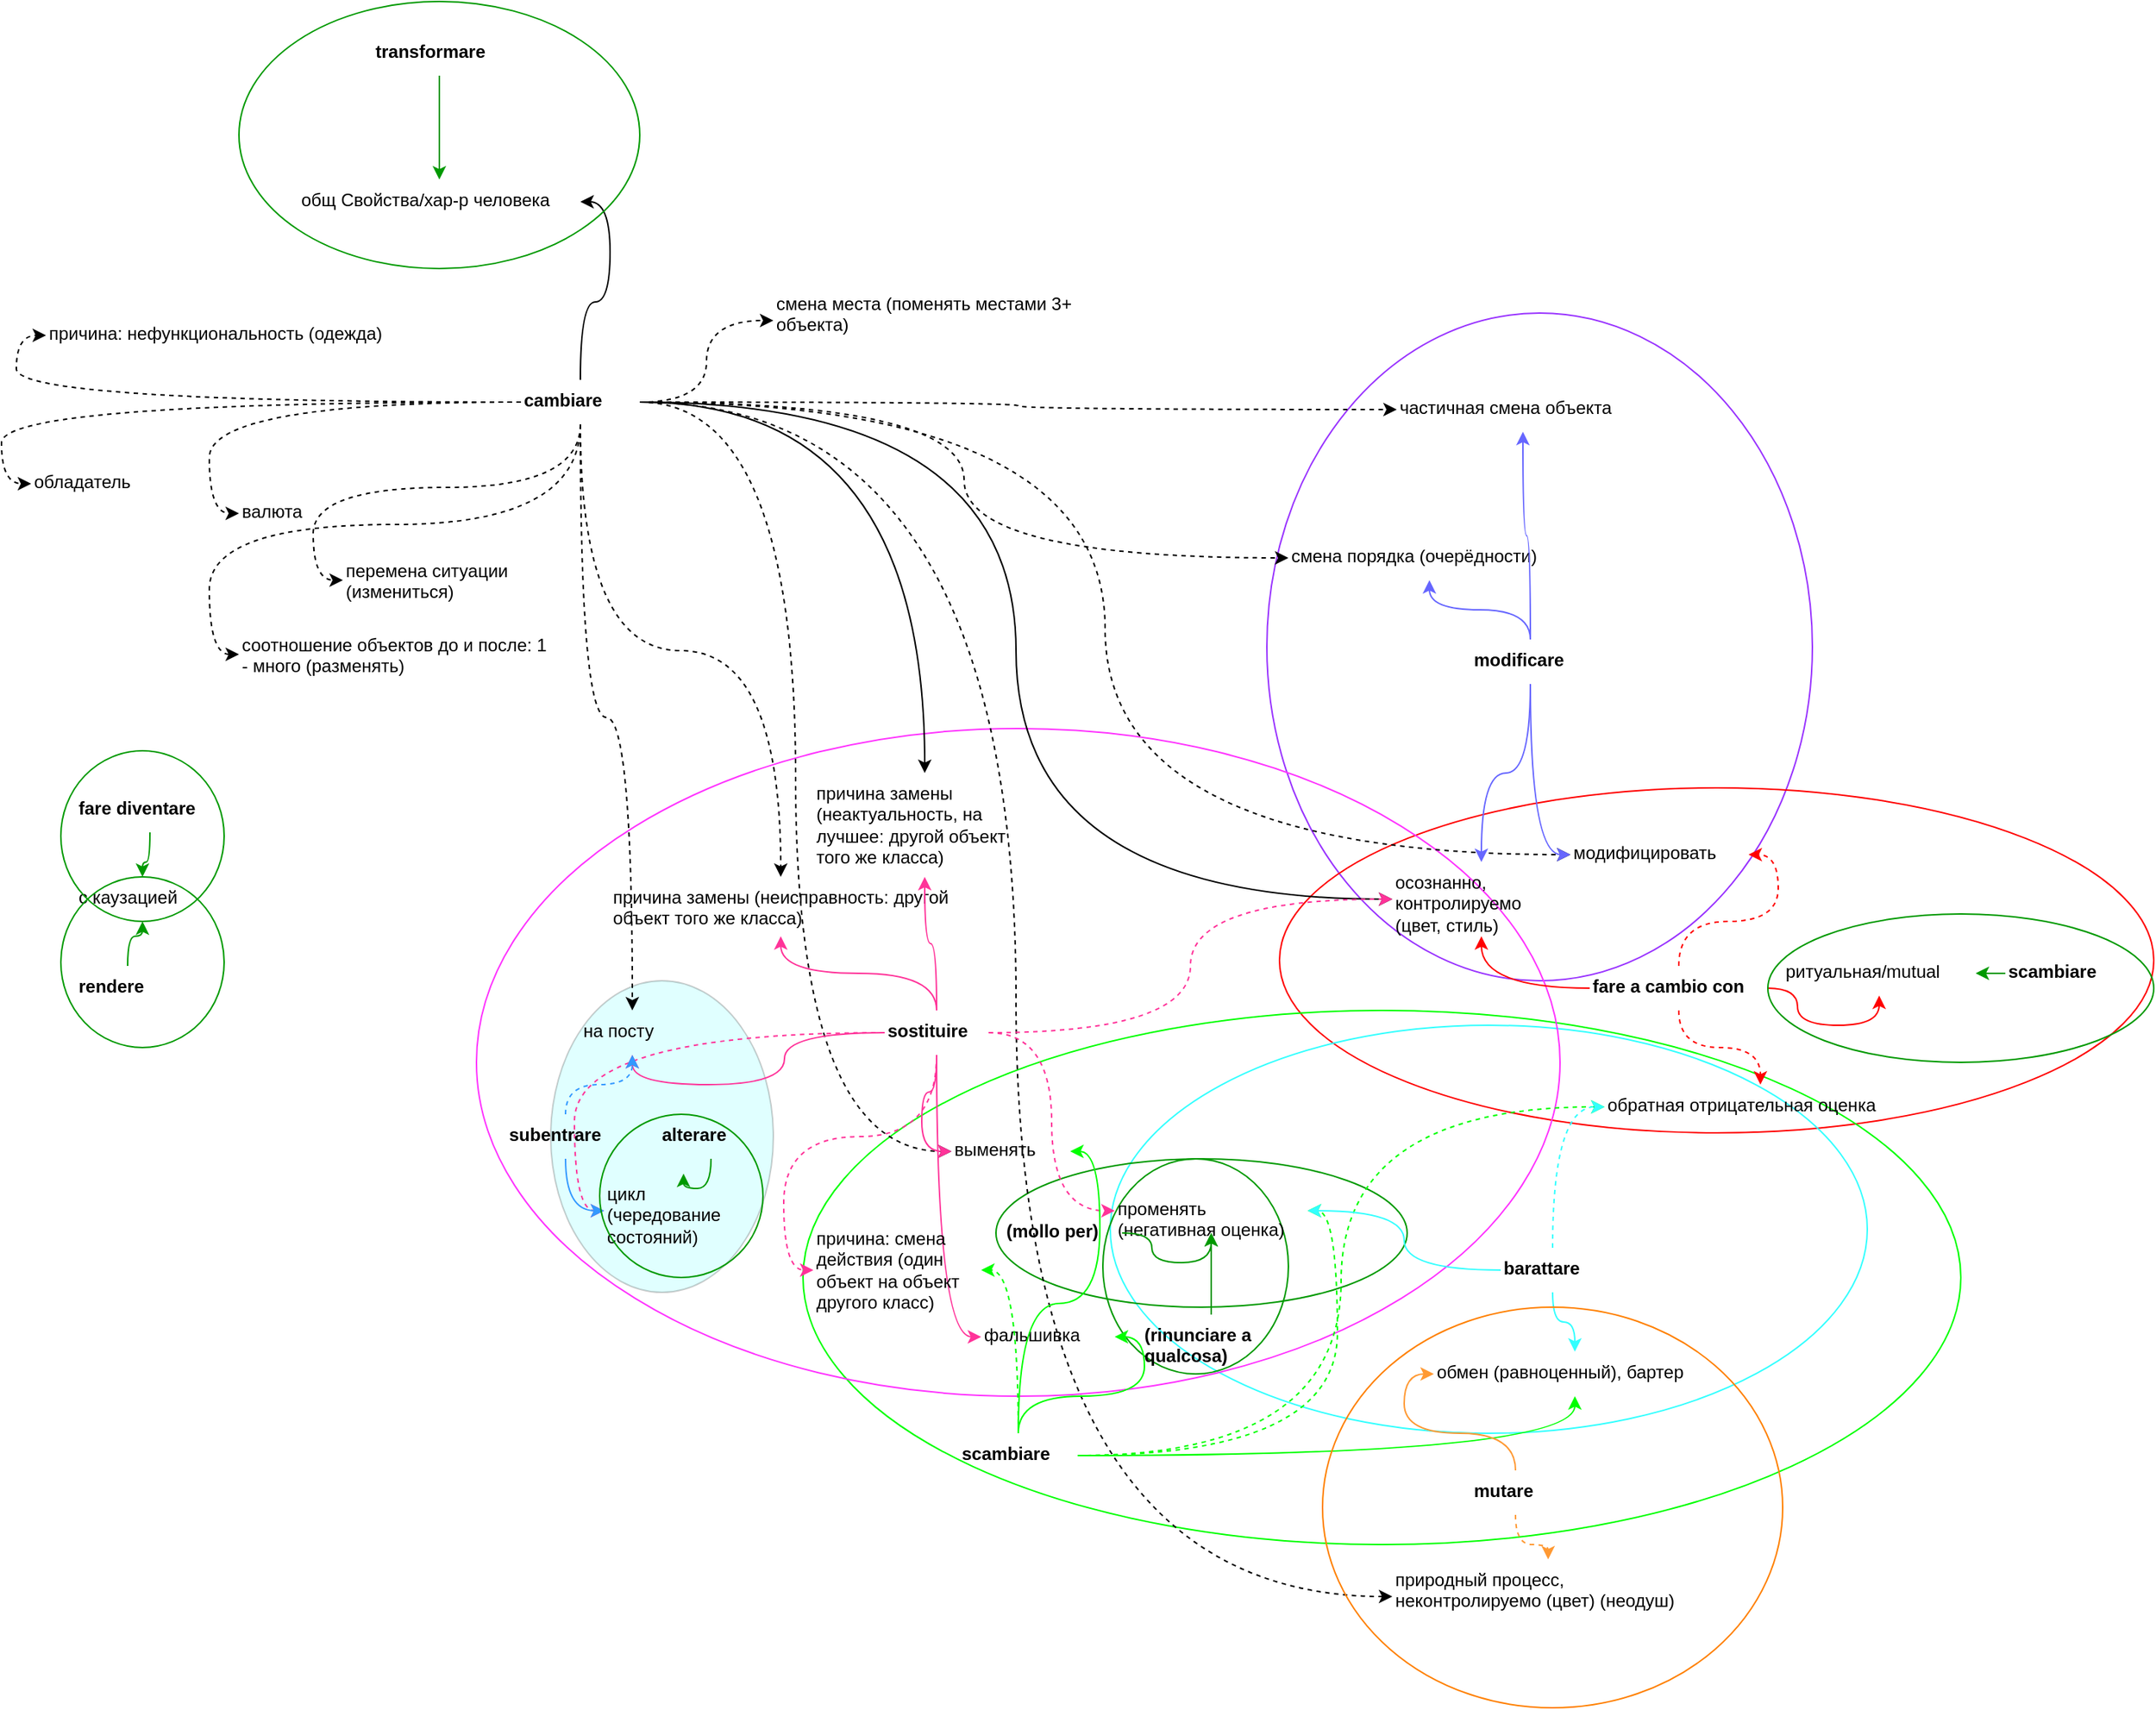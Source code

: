 <mxfile version="14.0.1" type="github">
  <diagram id="5avB22NYIklh6oxHNA8N" name="Page-1">
    <mxGraphModel dx="1038" dy="583" grid="1" gridSize="10" guides="1" tooltips="1" connect="1" arrows="1" fold="1" page="1" pageScale="1" pageWidth="827" pageHeight="1169" math="0" shadow="0">
      <root>
        <mxCell id="0" />
        <mxCell id="1" parent="0" />
        <mxCell id="c9GBp005i5QLF_2-pk8y-133" value="" style="ellipse;whiteSpace=wrap;html=1;strokeWidth=1;fillColor=none;strokeColor=#9933FF;" parent="1" vertex="1">
          <mxGeometry x="932.5" y="270" width="367.5" height="450" as="geometry" />
        </mxCell>
        <mxCell id="c9GBp005i5QLF_2-pk8y-128" value="" style="ellipse;whiteSpace=wrap;html=1;strokeWidth=1;fillColor=none;strokeColor=#FF0000;" parent="1" vertex="1">
          <mxGeometry x="941" y="590" width="589" height="232.5" as="geometry" />
        </mxCell>
        <mxCell id="c9GBp005i5QLF_2-pk8y-122" value="" style="ellipse;whiteSpace=wrap;html=1;fillColor=none;strokeColor=#00FF00;" parent="1" vertex="1">
          <mxGeometry x="620" y="740" width="780" height="360" as="geometry" />
        </mxCell>
        <mxCell id="c9GBp005i5QLF_2-pk8y-126" value="" style="ellipse;whiteSpace=wrap;html=1;strokeWidth=1;fillColor=none;strokeColor=#33FFFF;" parent="1" vertex="1">
          <mxGeometry x="827" y="750" width="510" height="275" as="geometry" />
        </mxCell>
        <mxCell id="c9GBp005i5QLF_2-pk8y-109" value="" style="ellipse;whiteSpace=wrap;html=1;fillColor=none;strokeColor=#FF33FF;" parent="1" vertex="1">
          <mxGeometry x="400" y="550" width="730" height="450" as="geometry" />
        </mxCell>
        <mxCell id="c9GBp005i5QLF_2-pk8y-118" value="" style="ellipse;whiteSpace=wrap;html=1;strokeColor=#009900;strokeWidth=1;fillColor=none;" parent="1" vertex="1">
          <mxGeometry x="822" y="840" width="125" height="145" as="geometry" />
        </mxCell>
        <mxCell id="c9GBp005i5QLF_2-pk8y-117" value="" style="ellipse;whiteSpace=wrap;html=1;strokeColor=#009900;strokeWidth=1;fillColor=none;" parent="1" vertex="1">
          <mxGeometry x="750" y="840" width="277" height="100" as="geometry" />
        </mxCell>
        <mxCell id="c9GBp005i5QLF_2-pk8y-110" value="" style="ellipse;whiteSpace=wrap;html=1;opacity=20;fillColor=#66FFFF;" parent="1" vertex="1">
          <mxGeometry x="450" y="720" width="150" height="210" as="geometry" />
        </mxCell>
        <mxCell id="c9GBp005i5QLF_2-pk8y-5" style="edgeStyle=orthogonalEdgeStyle;rounded=0;orthogonalLoop=1;jettySize=auto;html=1;curved=1;" parent="1" source="c9GBp005i5QLF_2-pk8y-1" target="c9GBp005i5QLF_2-pk8y-3" edge="1">
          <mxGeometry relative="1" as="geometry" />
        </mxCell>
        <mxCell id="c9GBp005i5QLF_2-pk8y-7" style="edgeStyle=orthogonalEdgeStyle;curved=1;rounded=0;orthogonalLoop=1;jettySize=auto;html=1;entryX=0;entryY=0.5;entryDx=0;entryDy=0;" parent="1" source="c9GBp005i5QLF_2-pk8y-1" target="c9GBp005i5QLF_2-pk8y-4" edge="1">
          <mxGeometry relative="1" as="geometry" />
        </mxCell>
        <mxCell id="c9GBp005i5QLF_2-pk8y-8" style="edgeStyle=orthogonalEdgeStyle;curved=1;rounded=0;orthogonalLoop=1;jettySize=auto;html=1;entryX=1;entryY=0.5;entryDx=0;entryDy=0;" parent="1" source="c9GBp005i5QLF_2-pk8y-1" target="c9GBp005i5QLF_2-pk8y-2" edge="1">
          <mxGeometry relative="1" as="geometry" />
        </mxCell>
        <mxCell id="c9GBp005i5QLF_2-pk8y-24" style="edgeStyle=orthogonalEdgeStyle;curved=1;rounded=0;orthogonalLoop=1;jettySize=auto;html=1;entryX=0;entryY=0.5;entryDx=0;entryDy=0;dashed=1;" parent="1" source="c9GBp005i5QLF_2-pk8y-1" target="c9GBp005i5QLF_2-pk8y-10" edge="1">
          <mxGeometry relative="1" as="geometry" />
        </mxCell>
        <mxCell id="c9GBp005i5QLF_2-pk8y-25" style="edgeStyle=orthogonalEdgeStyle;curved=1;rounded=0;orthogonalLoop=1;jettySize=auto;html=1;entryX=0;entryY=0.5;entryDx=0;entryDy=0;dashed=1;" parent="1" source="c9GBp005i5QLF_2-pk8y-1" target="c9GBp005i5QLF_2-pk8y-11" edge="1">
          <mxGeometry relative="1" as="geometry" />
        </mxCell>
        <mxCell id="c9GBp005i5QLF_2-pk8y-26" style="edgeStyle=orthogonalEdgeStyle;curved=1;rounded=0;orthogonalLoop=1;jettySize=auto;html=1;entryX=0;entryY=0.5;entryDx=0;entryDy=0;dashed=1;" parent="1" source="c9GBp005i5QLF_2-pk8y-1" target="c9GBp005i5QLF_2-pk8y-12" edge="1">
          <mxGeometry relative="1" as="geometry" />
        </mxCell>
        <mxCell id="c9GBp005i5QLF_2-pk8y-27" style="edgeStyle=orthogonalEdgeStyle;curved=1;rounded=0;orthogonalLoop=1;jettySize=auto;html=1;entryX=0;entryY=0.5;entryDx=0;entryDy=0;dashed=1;" parent="1" source="c9GBp005i5QLF_2-pk8y-1" target="c9GBp005i5QLF_2-pk8y-13" edge="1">
          <mxGeometry relative="1" as="geometry" />
        </mxCell>
        <mxCell id="c9GBp005i5QLF_2-pk8y-28" style="edgeStyle=orthogonalEdgeStyle;curved=1;rounded=0;orthogonalLoop=1;jettySize=auto;html=1;entryX=0.5;entryY=0;entryDx=0;entryDy=0;dashed=1;" parent="1" source="c9GBp005i5QLF_2-pk8y-1" target="c9GBp005i5QLF_2-pk8y-14" edge="1">
          <mxGeometry relative="1" as="geometry" />
        </mxCell>
        <mxCell id="c9GBp005i5QLF_2-pk8y-29" style="edgeStyle=orthogonalEdgeStyle;curved=1;rounded=0;orthogonalLoop=1;jettySize=auto;html=1;entryX=0;entryY=0.5;entryDx=0;entryDy=0;dashed=1;" parent="1" source="c9GBp005i5QLF_2-pk8y-1" target="c9GBp005i5QLF_2-pk8y-17" edge="1">
          <mxGeometry relative="1" as="geometry" />
        </mxCell>
        <mxCell id="c9GBp005i5QLF_2-pk8y-30" style="edgeStyle=orthogonalEdgeStyle;curved=1;rounded=0;orthogonalLoop=1;jettySize=auto;html=1;entryX=0;entryY=0.5;entryDx=0;entryDy=0;dashed=1;" parent="1" source="c9GBp005i5QLF_2-pk8y-1" target="c9GBp005i5QLF_2-pk8y-16" edge="1">
          <mxGeometry relative="1" as="geometry" />
        </mxCell>
        <mxCell id="c9GBp005i5QLF_2-pk8y-31" style="edgeStyle=orthogonalEdgeStyle;curved=1;rounded=0;orthogonalLoop=1;jettySize=auto;html=1;entryX=0;entryY=0.5;entryDx=0;entryDy=0;dashed=1;" parent="1" source="c9GBp005i5QLF_2-pk8y-1" target="c9GBp005i5QLF_2-pk8y-19" edge="1">
          <mxGeometry relative="1" as="geometry" />
        </mxCell>
        <mxCell id="c9GBp005i5QLF_2-pk8y-32" style="edgeStyle=orthogonalEdgeStyle;curved=1;rounded=0;orthogonalLoop=1;jettySize=auto;html=1;entryX=0;entryY=0.5;entryDx=0;entryDy=0;dashed=1;" parent="1" source="c9GBp005i5QLF_2-pk8y-1" target="c9GBp005i5QLF_2-pk8y-18" edge="1">
          <mxGeometry relative="1" as="geometry" />
        </mxCell>
        <mxCell id="c9GBp005i5QLF_2-pk8y-34" style="edgeStyle=orthogonalEdgeStyle;curved=1;rounded=0;orthogonalLoop=1;jettySize=auto;html=1;entryX=0;entryY=0.5;entryDx=0;entryDy=0;dashed=1;" parent="1" source="c9GBp005i5QLF_2-pk8y-1" target="c9GBp005i5QLF_2-pk8y-20" edge="1">
          <mxGeometry relative="1" as="geometry" />
        </mxCell>
        <mxCell id="c9GBp005i5QLF_2-pk8y-38" style="edgeStyle=orthogonalEdgeStyle;curved=1;rounded=0;orthogonalLoop=1;jettySize=auto;html=1;entryX=0;entryY=0.5;entryDx=0;entryDy=0;dashed=1;" parent="1" source="c9GBp005i5QLF_2-pk8y-1" target="c9GBp005i5QLF_2-pk8y-37" edge="1">
          <mxGeometry relative="1" as="geometry" />
        </mxCell>
        <mxCell id="c9GBp005i5QLF_2-pk8y-39" style="edgeStyle=orthogonalEdgeStyle;curved=1;rounded=0;orthogonalLoop=1;jettySize=auto;html=1;entryX=0.5;entryY=0;entryDx=0;entryDy=0;dashed=1;" parent="1" source="c9GBp005i5QLF_2-pk8y-1" target="c9GBp005i5QLF_2-pk8y-35" edge="1">
          <mxGeometry relative="1" as="geometry" />
        </mxCell>
        <mxCell id="c9GBp005i5QLF_2-pk8y-41" style="edgeStyle=orthogonalEdgeStyle;curved=1;rounded=0;orthogonalLoop=1;jettySize=auto;html=1;entryX=0;entryY=0.5;entryDx=0;entryDy=0;dashed=1;" parent="1" source="c9GBp005i5QLF_2-pk8y-1" target="c9GBp005i5QLF_2-pk8y-40" edge="1">
          <mxGeometry relative="1" as="geometry" />
        </mxCell>
        <mxCell id="c9GBp005i5QLF_2-pk8y-1" value="cambiare" style="text;whiteSpace=wrap;html=1;fontStyle=1" parent="1" vertex="1">
          <mxGeometry x="430" y="315" width="80" height="30" as="geometry" />
        </mxCell>
        <mxCell id="c9GBp005i5QLF_2-pk8y-2" value="общ Свойства/хар-р человека" style="text;whiteSpace=wrap;html=1;" parent="1" vertex="1">
          <mxGeometry x="280" y="180" width="190" height="30" as="geometry" />
        </mxCell>
        <mxCell id="c9GBp005i5QLF_2-pk8y-3" value="причина замены (неактуальность, на лучшее: другой объект того же класса)" style="text;whiteSpace=wrap;html=1;" parent="1" vertex="1">
          <mxGeometry x="627" y="580" width="150" height="70" as="geometry" />
        </mxCell>
        <mxCell id="c9GBp005i5QLF_2-pk8y-4" value="осознанно, контролируемо (цвет, стиль)" style="text;whiteSpace=wrap;html=1;" parent="1" vertex="1">
          <mxGeometry x="1017" y="640" width="120" height="50" as="geometry" />
        </mxCell>
        <mxCell id="c9GBp005i5QLF_2-pk8y-10" value="природный процесс, неконтролируемо (цвет) (неодуш)" style="text;whiteSpace=wrap;html=1;" parent="1" vertex="1">
          <mxGeometry x="1017" y="1110" width="210" height="50" as="geometry" />
        </mxCell>
        <mxCell id="c9GBp005i5QLF_2-pk8y-11" value="обладатель" style="text;whiteSpace=wrap;html=1;" parent="1" vertex="1">
          <mxGeometry x="100" y="370" width="90" height="30" as="geometry" />
        </mxCell>
        <mxCell id="c9GBp005i5QLF_2-pk8y-12" value="валюта" style="text;whiteSpace=wrap;html=1;" parent="1" vertex="1">
          <mxGeometry x="240" y="390" width="70" height="30" as="geometry" />
        </mxCell>
        <mxCell id="c9GBp005i5QLF_2-pk8y-13" value="перемена ситуации (измениться)" style="text;whiteSpace=wrap;html=1;" parent="1" vertex="1">
          <mxGeometry x="310" y="430" width="160" height="40" as="geometry" />
        </mxCell>
        <mxCell id="c9GBp005i5QLF_2-pk8y-14" value="причина замены (неисправность: другой объект того же класса)" style="text;whiteSpace=wrap;html=1;" parent="1" vertex="1">
          <mxGeometry x="490" y="650" width="230" height="40" as="geometry" />
        </mxCell>
        <mxCell id="c9GBp005i5QLF_2-pk8y-16" value="смена порядка (очерёдности)" style="text;whiteSpace=wrap;html=1;" parent="1" vertex="1">
          <mxGeometry x="947" y="420" width="190" height="30" as="geometry" />
        </mxCell>
        <mxCell id="c9GBp005i5QLF_2-pk8y-17" value="соотношение объектов до и после: 1 - много (разменять)" style="text;whiteSpace=wrap;html=1;" parent="1" vertex="1">
          <mxGeometry x="240" y="480" width="210" height="40" as="geometry" />
        </mxCell>
        <mxCell id="c9GBp005i5QLF_2-pk8y-18" value="смена места (поменять местами 3+ объекта)" style="text;whiteSpace=wrap;html=1;" parent="1" vertex="1">
          <mxGeometry x="600" y="250" width="220" height="50" as="geometry" />
        </mxCell>
        <mxCell id="c9GBp005i5QLF_2-pk8y-19" value="причина: нефункциональность (одежда)" style="text;whiteSpace=wrap;html=1;" parent="1" vertex="1">
          <mxGeometry x="110" y="270" width="250" height="30" as="geometry" />
        </mxCell>
        <mxCell id="c9GBp005i5QLF_2-pk8y-20" value="частичная смена объекта" style="text;whiteSpace=wrap;html=1;" parent="1" vertex="1">
          <mxGeometry x="1020" y="320" width="170" height="30" as="geometry" />
        </mxCell>
        <mxCell id="c9GBp005i5QLF_2-pk8y-43" style="edgeStyle=orthogonalEdgeStyle;curved=1;rounded=0;orthogonalLoop=1;jettySize=auto;html=1;entryX=0.5;entryY=1;entryDx=0;entryDy=0;strokeColor=#FF3399;" parent="1" source="c9GBp005i5QLF_2-pk8y-33" target="c9GBp005i5QLF_2-pk8y-14" edge="1">
          <mxGeometry relative="1" as="geometry" />
        </mxCell>
        <mxCell id="c9GBp005i5QLF_2-pk8y-44" style="edgeStyle=orthogonalEdgeStyle;curved=1;rounded=0;orthogonalLoop=1;jettySize=auto;html=1;entryX=0;entryY=0.5;entryDx=0;entryDy=0;strokeColor=#FF3399;" parent="1" source="c9GBp005i5QLF_2-pk8y-33" target="c9GBp005i5QLF_2-pk8y-37" edge="1">
          <mxGeometry relative="1" as="geometry" />
        </mxCell>
        <mxCell id="c9GBp005i5QLF_2-pk8y-45" style="edgeStyle=orthogonalEdgeStyle;curved=1;rounded=0;orthogonalLoop=1;jettySize=auto;html=1;entryX=0;entryY=0.5;entryDx=0;entryDy=0;strokeColor=#FF3399;" parent="1" source="c9GBp005i5QLF_2-pk8y-33" target="c9GBp005i5QLF_2-pk8y-42" edge="1">
          <mxGeometry relative="1" as="geometry" />
        </mxCell>
        <mxCell id="c9GBp005i5QLF_2-pk8y-46" style="edgeStyle=orthogonalEdgeStyle;curved=1;rounded=0;orthogonalLoop=1;jettySize=auto;html=1;entryX=0.5;entryY=1;entryDx=0;entryDy=0;strokeColor=#FF3399;" parent="1" source="c9GBp005i5QLF_2-pk8y-33" target="c9GBp005i5QLF_2-pk8y-35" edge="1">
          <mxGeometry relative="1" as="geometry" />
        </mxCell>
        <mxCell id="c9GBp005i5QLF_2-pk8y-47" style="edgeStyle=orthogonalEdgeStyle;curved=1;rounded=0;orthogonalLoop=1;jettySize=auto;html=1;entryX=0.5;entryY=1;entryDx=0;entryDy=0;strokeColor=#FF3399;" parent="1" source="c9GBp005i5QLF_2-pk8y-33" target="c9GBp005i5QLF_2-pk8y-3" edge="1">
          <mxGeometry relative="1" as="geometry" />
        </mxCell>
        <mxCell id="c9GBp005i5QLF_2-pk8y-48" style="edgeStyle=orthogonalEdgeStyle;curved=1;rounded=0;orthogonalLoop=1;jettySize=auto;html=1;entryX=0;entryY=0.5;entryDx=0;entryDy=0;strokeColor=#FF3399;dashed=1;" parent="1" source="c9GBp005i5QLF_2-pk8y-33" target="c9GBp005i5QLF_2-pk8y-4" edge="1">
          <mxGeometry relative="1" as="geometry" />
        </mxCell>
        <mxCell id="c9GBp005i5QLF_2-pk8y-52" style="edgeStyle=orthogonalEdgeStyle;curved=1;rounded=0;orthogonalLoop=1;jettySize=auto;html=1;entryX=0;entryY=0.5;entryDx=0;entryDy=0;dashed=1;strokeColor=#FF3399;" parent="1" source="c9GBp005i5QLF_2-pk8y-33" target="c9GBp005i5QLF_2-pk8y-49" edge="1">
          <mxGeometry relative="1" as="geometry" />
        </mxCell>
        <mxCell id="c9GBp005i5QLF_2-pk8y-53" style="edgeStyle=orthogonalEdgeStyle;curved=1;rounded=0;orthogonalLoop=1;jettySize=auto;html=1;entryX=0;entryY=0.5;entryDx=0;entryDy=0;dashed=1;strokeColor=#FF3399;" parent="1" source="c9GBp005i5QLF_2-pk8y-33" target="c9GBp005i5QLF_2-pk8y-50" edge="1">
          <mxGeometry relative="1" as="geometry" />
        </mxCell>
        <mxCell id="c9GBp005i5QLF_2-pk8y-54" style="edgeStyle=orthogonalEdgeStyle;curved=1;rounded=0;orthogonalLoop=1;jettySize=auto;html=1;dashed=1;strokeColor=#FF3399;entryX=0;entryY=0.5;entryDx=0;entryDy=0;" parent="1" source="c9GBp005i5QLF_2-pk8y-33" target="c9GBp005i5QLF_2-pk8y-51" edge="1">
          <mxGeometry relative="1" as="geometry" />
        </mxCell>
        <mxCell id="c9GBp005i5QLF_2-pk8y-33" value="sostituire" style="text;whiteSpace=wrap;html=1;fontStyle=1" parent="1" vertex="1">
          <mxGeometry x="675" y="740" width="70" height="30" as="geometry" />
        </mxCell>
        <mxCell id="c9GBp005i5QLF_2-pk8y-35" value="на посту" style="text;whiteSpace=wrap;html=1;" parent="1" vertex="1">
          <mxGeometry x="470" y="740" width="70" height="30" as="geometry" />
        </mxCell>
        <mxCell id="c9GBp005i5QLF_2-pk8y-37" value="выменять" style="text;whiteSpace=wrap;html=1;" parent="1" vertex="1">
          <mxGeometry x="720" y="820" width="80" height="30" as="geometry" />
        </mxCell>
        <mxCell id="c9GBp005i5QLF_2-pk8y-40" value="модифицировать" style="text;whiteSpace=wrap;html=1;" parent="1" vertex="1">
          <mxGeometry x="1137" y="620" width="120" height="30" as="geometry" />
        </mxCell>
        <mxCell id="c9GBp005i5QLF_2-pk8y-42" value="фальшивка" style="text;whiteSpace=wrap;html=1;" parent="1" vertex="1">
          <mxGeometry x="740" y="945" width="90" height="30" as="geometry" />
        </mxCell>
        <mxCell id="c9GBp005i5QLF_2-pk8y-49" value="цикл (чередование состояний)" style="text;whiteSpace=wrap;html=1;" parent="1" vertex="1">
          <mxGeometry x="486" y="850" width="107" height="50" as="geometry" />
        </mxCell>
        <mxCell id="c9GBp005i5QLF_2-pk8y-50" value="причина: смена действия (один объект на объект другого класс)" style="text;whiteSpace=wrap;html=1;" parent="1" vertex="1">
          <mxGeometry x="627" y="880" width="113" height="70" as="geometry" />
        </mxCell>
        <mxCell id="c9GBp005i5QLF_2-pk8y-51" value="променять (негативная оценка)" style="text;whiteSpace=wrap;html=1;" parent="1" vertex="1">
          <mxGeometry x="830" y="860" width="130" height="30" as="geometry" />
        </mxCell>
        <mxCell id="c9GBp005i5QLF_2-pk8y-56" style="edgeStyle=orthogonalEdgeStyle;curved=1;rounded=0;orthogonalLoop=1;jettySize=auto;html=1;entryX=1;entryY=0.5;entryDx=0;entryDy=0;strokeColor=#00FF00;" parent="1" source="c9GBp005i5QLF_2-pk8y-55" target="c9GBp005i5QLF_2-pk8y-42" edge="1">
          <mxGeometry relative="1" as="geometry" />
        </mxCell>
        <mxCell id="c9GBp005i5QLF_2-pk8y-59" style="edgeStyle=orthogonalEdgeStyle;curved=1;rounded=0;orthogonalLoop=1;jettySize=auto;html=1;entryX=1;entryY=0.5;entryDx=0;entryDy=0;strokeColor=#00FF00;" parent="1" source="c9GBp005i5QLF_2-pk8y-55" target="c9GBp005i5QLF_2-pk8y-37" edge="1">
          <mxGeometry relative="1" as="geometry" />
        </mxCell>
        <mxCell id="c9GBp005i5QLF_2-pk8y-60" style="edgeStyle=orthogonalEdgeStyle;curved=1;rounded=0;orthogonalLoop=1;jettySize=auto;html=1;strokeColor=#00FF00;" parent="1" source="c9GBp005i5QLF_2-pk8y-55" target="c9GBp005i5QLF_2-pk8y-57" edge="1">
          <mxGeometry relative="1" as="geometry" />
        </mxCell>
        <mxCell id="c9GBp005i5QLF_2-pk8y-61" style="edgeStyle=orthogonalEdgeStyle;curved=1;rounded=0;orthogonalLoop=1;jettySize=auto;html=1;entryX=0;entryY=0.5;entryDx=0;entryDy=0;strokeColor=#00FF00;dashed=1;" parent="1" source="c9GBp005i5QLF_2-pk8y-55" target="c9GBp005i5QLF_2-pk8y-58" edge="1">
          <mxGeometry relative="1" as="geometry" />
        </mxCell>
        <mxCell id="c9GBp005i5QLF_2-pk8y-62" style="edgeStyle=orthogonalEdgeStyle;curved=1;rounded=0;orthogonalLoop=1;jettySize=auto;html=1;entryX=1;entryY=0.5;entryDx=0;entryDy=0;dashed=1;strokeColor=#00FF00;" parent="1" source="c9GBp005i5QLF_2-pk8y-55" target="c9GBp005i5QLF_2-pk8y-50" edge="1">
          <mxGeometry relative="1" as="geometry" />
        </mxCell>
        <mxCell id="c9GBp005i5QLF_2-pk8y-63" style="edgeStyle=orthogonalEdgeStyle;curved=1;rounded=0;orthogonalLoop=1;jettySize=auto;html=1;entryX=1;entryY=0.5;entryDx=0;entryDy=0;dashed=1;strokeColor=#00FF00;" parent="1" source="c9GBp005i5QLF_2-pk8y-55" target="c9GBp005i5QLF_2-pk8y-51" edge="1">
          <mxGeometry relative="1" as="geometry" />
        </mxCell>
        <mxCell id="c9GBp005i5QLF_2-pk8y-55" value="scambiare" style="text;whiteSpace=wrap;html=1;fontStyle=1" parent="1" vertex="1">
          <mxGeometry x="725" y="1025" width="80" height="30" as="geometry" />
        </mxCell>
        <mxCell id="c9GBp005i5QLF_2-pk8y-57" value="обмен (равноценный), бартер" style="text;whiteSpace=wrap;html=1;" parent="1" vertex="1">
          <mxGeometry x="1045" y="970" width="190" height="30" as="geometry" />
        </mxCell>
        <mxCell id="c9GBp005i5QLF_2-pk8y-58" value="обратная отрицательная оценка" style="text;whiteSpace=wrap;html=1;" parent="1" vertex="1">
          <mxGeometry x="1160" y="790" width="210" height="30" as="geometry" />
        </mxCell>
        <mxCell id="c9GBp005i5QLF_2-pk8y-65" style="edgeStyle=orthogonalEdgeStyle;curved=1;rounded=0;orthogonalLoop=1;jettySize=auto;html=1;entryX=0;entryY=0.5;entryDx=0;entryDy=0;strokeColor=#6666FF;" parent="1" source="c9GBp005i5QLF_2-pk8y-64" target="c9GBp005i5QLF_2-pk8y-40" edge="1">
          <mxGeometry relative="1" as="geometry" />
        </mxCell>
        <mxCell id="c9GBp005i5QLF_2-pk8y-66" style="edgeStyle=orthogonalEdgeStyle;curved=1;rounded=0;orthogonalLoop=1;jettySize=auto;html=1;entryX=0.5;entryY=1;entryDx=0;entryDy=0;strokeColor=#6666FF;" parent="1" source="c9GBp005i5QLF_2-pk8y-64" target="c9GBp005i5QLF_2-pk8y-16" edge="1">
          <mxGeometry relative="1" as="geometry" />
        </mxCell>
        <mxCell id="c9GBp005i5QLF_2-pk8y-67" style="edgeStyle=orthogonalEdgeStyle;curved=1;rounded=0;orthogonalLoop=1;jettySize=auto;html=1;entryX=0.5;entryY=1;entryDx=0;entryDy=0;strokeColor=#6666FF;" parent="1" source="c9GBp005i5QLF_2-pk8y-64" target="c9GBp005i5QLF_2-pk8y-20" edge="1">
          <mxGeometry relative="1" as="geometry" />
        </mxCell>
        <mxCell id="c9GBp005i5QLF_2-pk8y-68" style="edgeStyle=orthogonalEdgeStyle;curved=1;rounded=0;orthogonalLoop=1;jettySize=auto;html=1;strokeColor=#6666FF;" parent="1" source="c9GBp005i5QLF_2-pk8y-64" target="c9GBp005i5QLF_2-pk8y-4" edge="1">
          <mxGeometry relative="1" as="geometry" />
        </mxCell>
        <mxCell id="c9GBp005i5QLF_2-pk8y-64" value="modificare" style="text;whiteSpace=wrap;html=1;fontStyle=1" parent="1" vertex="1">
          <mxGeometry x="1070" y="490" width="80" height="30" as="geometry" />
        </mxCell>
        <mxCell id="c9GBp005i5QLF_2-pk8y-70" style="edgeStyle=orthogonalEdgeStyle;curved=1;rounded=0;orthogonalLoop=1;jettySize=auto;html=1;strokeColor=#FF0000;" parent="1" source="c9GBp005i5QLF_2-pk8y-69" target="c9GBp005i5QLF_2-pk8y-4" edge="1">
          <mxGeometry relative="1" as="geometry" />
        </mxCell>
        <mxCell id="c9GBp005i5QLF_2-pk8y-73" style="edgeStyle=orthogonalEdgeStyle;curved=1;rounded=0;orthogonalLoop=1;jettySize=auto;html=1;entryX=0.5;entryY=1;entryDx=0;entryDy=0;strokeColor=#FF0000;" parent="1" source="c9GBp005i5QLF_2-pk8y-69" target="c9GBp005i5QLF_2-pk8y-72" edge="1">
          <mxGeometry relative="1" as="geometry" />
        </mxCell>
        <mxCell id="c9GBp005i5QLF_2-pk8y-75" style="edgeStyle=orthogonalEdgeStyle;curved=1;rounded=0;orthogonalLoop=1;jettySize=auto;html=1;entryX=1;entryY=0.5;entryDx=0;entryDy=0;dashed=1;strokeColor=#FF0000;" parent="1" source="c9GBp005i5QLF_2-pk8y-69" target="c9GBp005i5QLF_2-pk8y-40" edge="1">
          <mxGeometry relative="1" as="geometry" />
        </mxCell>
        <mxCell id="c9GBp005i5QLF_2-pk8y-76" style="edgeStyle=orthogonalEdgeStyle;curved=1;rounded=0;orthogonalLoop=1;jettySize=auto;html=1;dashed=1;strokeColor=#FF0000;" parent="1" source="c9GBp005i5QLF_2-pk8y-69" target="c9GBp005i5QLF_2-pk8y-58" edge="1">
          <mxGeometry relative="1" as="geometry" />
        </mxCell>
        <mxCell id="c9GBp005i5QLF_2-pk8y-69" value="fare a cambio con" style="text;whiteSpace=wrap;html=1;fontStyle=1" parent="1" vertex="1">
          <mxGeometry x="1150" y="710" width="120" height="30" as="geometry" />
        </mxCell>
        <mxCell id="c9GBp005i5QLF_2-pk8y-72" value="ритуальная/mutual" style="text;whiteSpace=wrap;html=1;" parent="1" vertex="1">
          <mxGeometry x="1280" y="700" width="130" height="30" as="geometry" />
        </mxCell>
        <mxCell id="c9GBp005i5QLF_2-pk8y-78" style="edgeStyle=orthogonalEdgeStyle;curved=1;rounded=0;orthogonalLoop=1;jettySize=auto;html=1;entryX=0.5;entryY=0;entryDx=0;entryDy=0;strokeColor=#33FFFF;" parent="1" source="c9GBp005i5QLF_2-pk8y-77" target="c9GBp005i5QLF_2-pk8y-57" edge="1">
          <mxGeometry relative="1" as="geometry" />
        </mxCell>
        <mxCell id="c9GBp005i5QLF_2-pk8y-81" style="edgeStyle=orthogonalEdgeStyle;curved=1;rounded=0;orthogonalLoop=1;jettySize=auto;html=1;entryX=1;entryY=0.5;entryDx=0;entryDy=0;strokeColor=#33FFFF;" parent="1" source="c9GBp005i5QLF_2-pk8y-77" target="c9GBp005i5QLF_2-pk8y-51" edge="1">
          <mxGeometry relative="1" as="geometry" />
        </mxCell>
        <mxCell id="c9GBp005i5QLF_2-pk8y-84" style="edgeStyle=orthogonalEdgeStyle;curved=1;rounded=0;orthogonalLoop=1;jettySize=auto;html=1;entryX=0;entryY=0.5;entryDx=0;entryDy=0;dashed=1;strokeColor=#33FFFF;exitX=0.5;exitY=0;exitDx=0;exitDy=0;" parent="1" source="c9GBp005i5QLF_2-pk8y-77" target="c9GBp005i5QLF_2-pk8y-58" edge="1">
          <mxGeometry relative="1" as="geometry" />
        </mxCell>
        <mxCell id="c9GBp005i5QLF_2-pk8y-77" value="barattare" style="text;whiteSpace=wrap;html=1;fontStyle=1" parent="1" vertex="1">
          <mxGeometry x="1090" y="900" width="70" height="30" as="geometry" />
        </mxCell>
        <mxCell id="c9GBp005i5QLF_2-pk8y-85" style="edgeStyle=orthogonalEdgeStyle;curved=1;rounded=0;orthogonalLoop=1;jettySize=auto;html=1;entryX=0;entryY=0.5;entryDx=0;entryDy=0;strokeColor=#FF9933;" parent="1" source="c9GBp005i5QLF_2-pk8y-83" target="c9GBp005i5QLF_2-pk8y-57" edge="1">
          <mxGeometry relative="1" as="geometry" />
        </mxCell>
        <mxCell id="c9GBp005i5QLF_2-pk8y-86" style="edgeStyle=orthogonalEdgeStyle;curved=1;rounded=0;orthogonalLoop=1;jettySize=auto;html=1;strokeColor=#FF9933;dashed=1;" parent="1" source="c9GBp005i5QLF_2-pk8y-83" target="c9GBp005i5QLF_2-pk8y-10" edge="1">
          <mxGeometry relative="1" as="geometry" />
        </mxCell>
        <mxCell id="c9GBp005i5QLF_2-pk8y-83" value="mutare" style="text;whiteSpace=wrap;html=1;fontStyle=1" parent="1" vertex="1">
          <mxGeometry x="1070" y="1050" width="60" height="30" as="geometry" />
        </mxCell>
        <mxCell id="c9GBp005i5QLF_2-pk8y-88" style="edgeStyle=orthogonalEdgeStyle;curved=1;rounded=0;orthogonalLoop=1;jettySize=auto;html=1;entryX=0;entryY=0.5;entryDx=0;entryDy=0;strokeColor=#3399FF;" parent="1" source="c9GBp005i5QLF_2-pk8y-87" target="c9GBp005i5QLF_2-pk8y-49" edge="1">
          <mxGeometry relative="1" as="geometry" />
        </mxCell>
        <mxCell id="c9GBp005i5QLF_2-pk8y-89" style="edgeStyle=orthogonalEdgeStyle;curved=1;rounded=0;orthogonalLoop=1;jettySize=auto;html=1;entryX=0.5;entryY=1;entryDx=0;entryDy=0;strokeColor=#3399FF;dashed=1;" parent="1" source="c9GBp005i5QLF_2-pk8y-87" target="c9GBp005i5QLF_2-pk8y-35" edge="1">
          <mxGeometry relative="1" as="geometry" />
        </mxCell>
        <mxCell id="c9GBp005i5QLF_2-pk8y-87" value="subentrare" style="text;whiteSpace=wrap;html=1;fontStyle=1" parent="1" vertex="1">
          <mxGeometry x="420" y="810" width="80" height="30" as="geometry" />
        </mxCell>
        <mxCell id="c9GBp005i5QLF_2-pk8y-91" style="edgeStyle=orthogonalEdgeStyle;curved=1;rounded=0;orthogonalLoop=1;jettySize=auto;html=1;strokeColor=#009900;" parent="1" source="c9GBp005i5QLF_2-pk8y-90" target="c9GBp005i5QLF_2-pk8y-72" edge="1">
          <mxGeometry relative="1" as="geometry" />
        </mxCell>
        <mxCell id="c9GBp005i5QLF_2-pk8y-90" value="scambiare" style="text;whiteSpace=wrap;html=1;fontStyle=1" parent="1" vertex="1">
          <mxGeometry x="1430" y="700" width="80" height="30" as="geometry" />
        </mxCell>
        <mxCell id="c9GBp005i5QLF_2-pk8y-114" style="edgeStyle=orthogonalEdgeStyle;curved=1;rounded=0;orthogonalLoop=1;jettySize=auto;html=1;strokeColor=#009900;" parent="1" source="c9GBp005i5QLF_2-pk8y-92" target="c9GBp005i5QLF_2-pk8y-49" edge="1">
          <mxGeometry relative="1" as="geometry" />
        </mxCell>
        <mxCell id="c9GBp005i5QLF_2-pk8y-92" value="alterare" style="text;whiteSpace=wrap;html=1;fontStyle=1" parent="1" vertex="1">
          <mxGeometry x="523" y="810" width="70" height="30" as="geometry" />
        </mxCell>
        <mxCell id="c9GBp005i5QLF_2-pk8y-97" style="edgeStyle=orthogonalEdgeStyle;curved=1;rounded=0;orthogonalLoop=1;jettySize=auto;html=1;strokeColor=#009900;" parent="1" source="c9GBp005i5QLF_2-pk8y-96" target="c9GBp005i5QLF_2-pk8y-2" edge="1">
          <mxGeometry relative="1" as="geometry" />
        </mxCell>
        <mxCell id="c9GBp005i5QLF_2-pk8y-96" value="transformare" style="text;whiteSpace=wrap;html=1;fontStyle=1" parent="1" vertex="1">
          <mxGeometry x="330" y="80" width="90" height="30" as="geometry" />
        </mxCell>
        <mxCell id="c9GBp005i5QLF_2-pk8y-101" style="edgeStyle=orthogonalEdgeStyle;curved=1;rounded=0;orthogonalLoop=1;jettySize=auto;html=1;strokeColor=#009900;" parent="1" source="c9GBp005i5QLF_2-pk8y-99" target="c9GBp005i5QLF_2-pk8y-100" edge="1">
          <mxGeometry relative="1" as="geometry" />
        </mxCell>
        <mxCell id="c9GBp005i5QLF_2-pk8y-99" value="fare diventare" style="text;whiteSpace=wrap;html=1;fontStyle=1" parent="1" vertex="1">
          <mxGeometry x="130" y="590" width="100" height="30" as="geometry" />
        </mxCell>
        <mxCell id="c9GBp005i5QLF_2-pk8y-100" value="с каузацией" style="text;whiteSpace=wrap;html=1;" parent="1" vertex="1">
          <mxGeometry x="130" y="650" width="90" height="30" as="geometry" />
        </mxCell>
        <mxCell id="c9GBp005i5QLF_2-pk8y-103" style="edgeStyle=orthogonalEdgeStyle;curved=1;rounded=0;orthogonalLoop=1;jettySize=auto;html=1;entryX=0.5;entryY=1;entryDx=0;entryDy=0;strokeColor=#009900;" parent="1" source="c9GBp005i5QLF_2-pk8y-102" target="c9GBp005i5QLF_2-pk8y-100" edge="1">
          <mxGeometry relative="1" as="geometry" />
        </mxCell>
        <mxCell id="c9GBp005i5QLF_2-pk8y-102" value="rendere" style="text;whiteSpace=wrap;html=1;fontStyle=1" parent="1" vertex="1">
          <mxGeometry x="130" y="710" width="70" height="30" as="geometry" />
        </mxCell>
        <mxCell id="c9GBp005i5QLF_2-pk8y-105" style="edgeStyle=orthogonalEdgeStyle;curved=1;rounded=0;orthogonalLoop=1;jettySize=auto;html=1;strokeColor=#009900;" parent="1" source="c9GBp005i5QLF_2-pk8y-104" target="c9GBp005i5QLF_2-pk8y-51" edge="1">
          <mxGeometry relative="1" as="geometry" />
        </mxCell>
        <mxCell id="c9GBp005i5QLF_2-pk8y-104" value="(rinunciare a qualcosa)" style="text;whiteSpace=wrap;html=1;fontStyle=1" parent="1" vertex="1">
          <mxGeometry x="847.5" y="945" width="95" height="30" as="geometry" />
        </mxCell>
        <mxCell id="c9GBp005i5QLF_2-pk8y-108" style="edgeStyle=orthogonalEdgeStyle;curved=1;rounded=0;orthogonalLoop=1;jettySize=auto;html=1;strokeColor=#009900;exitX=1;exitY=0.5;exitDx=0;exitDy=0;" parent="1" source="c9GBp005i5QLF_2-pk8y-106" target="c9GBp005i5QLF_2-pk8y-51" edge="1">
          <mxGeometry relative="1" as="geometry" />
        </mxCell>
        <mxCell id="c9GBp005i5QLF_2-pk8y-106" value="(mollo per)" style="text;whiteSpace=wrap;html=1;fontStyle=1" parent="1" vertex="1">
          <mxGeometry x="755" y="875" width="80" height="30" as="geometry" />
        </mxCell>
        <mxCell id="c9GBp005i5QLF_2-pk8y-113" value="" style="ellipse;whiteSpace=wrap;html=1;aspect=fixed;fillColor=none;strokeColor=#009900;strokeWidth=1;" parent="1" vertex="1">
          <mxGeometry x="483" y="810" width="110" height="110" as="geometry" />
        </mxCell>
        <mxCell id="c9GBp005i5QLF_2-pk8y-129" value="" style="ellipse;whiteSpace=wrap;html=1;strokeColor=#009900;strokeWidth=1;fillColor=none;" parent="1" vertex="1">
          <mxGeometry x="1270" y="675" width="260" height="100" as="geometry" />
        </mxCell>
        <mxCell id="c9GBp005i5QLF_2-pk8y-130" value="" style="ellipse;whiteSpace=wrap;html=1;strokeColor=#009900;strokeWidth=1;fillColor=none;" parent="1" vertex="1">
          <mxGeometry x="120" y="565" width="110" height="115" as="geometry" />
        </mxCell>
        <mxCell id="c9GBp005i5QLF_2-pk8y-131" value="" style="ellipse;whiteSpace=wrap;html=1;strokeColor=#009900;strokeWidth=1;fillColor=none;" parent="1" vertex="1">
          <mxGeometry x="120" y="650" width="110" height="115" as="geometry" />
        </mxCell>
        <mxCell id="c9GBp005i5QLF_2-pk8y-132" value="" style="ellipse;whiteSpace=wrap;html=1;strokeColor=#009900;strokeWidth=1;fillColor=none;" parent="1" vertex="1">
          <mxGeometry x="240" y="60" width="270" height="180" as="geometry" />
        </mxCell>
        <mxCell id="c9GBp005i5QLF_2-pk8y-135" value="" style="ellipse;whiteSpace=wrap;html=1;strokeWidth=1;fillColor=none;strokeColor=#FF8000;" parent="1" vertex="1">
          <mxGeometry x="970" y="940" width="310" height="270" as="geometry" />
        </mxCell>
      </root>
    </mxGraphModel>
  </diagram>
</mxfile>
